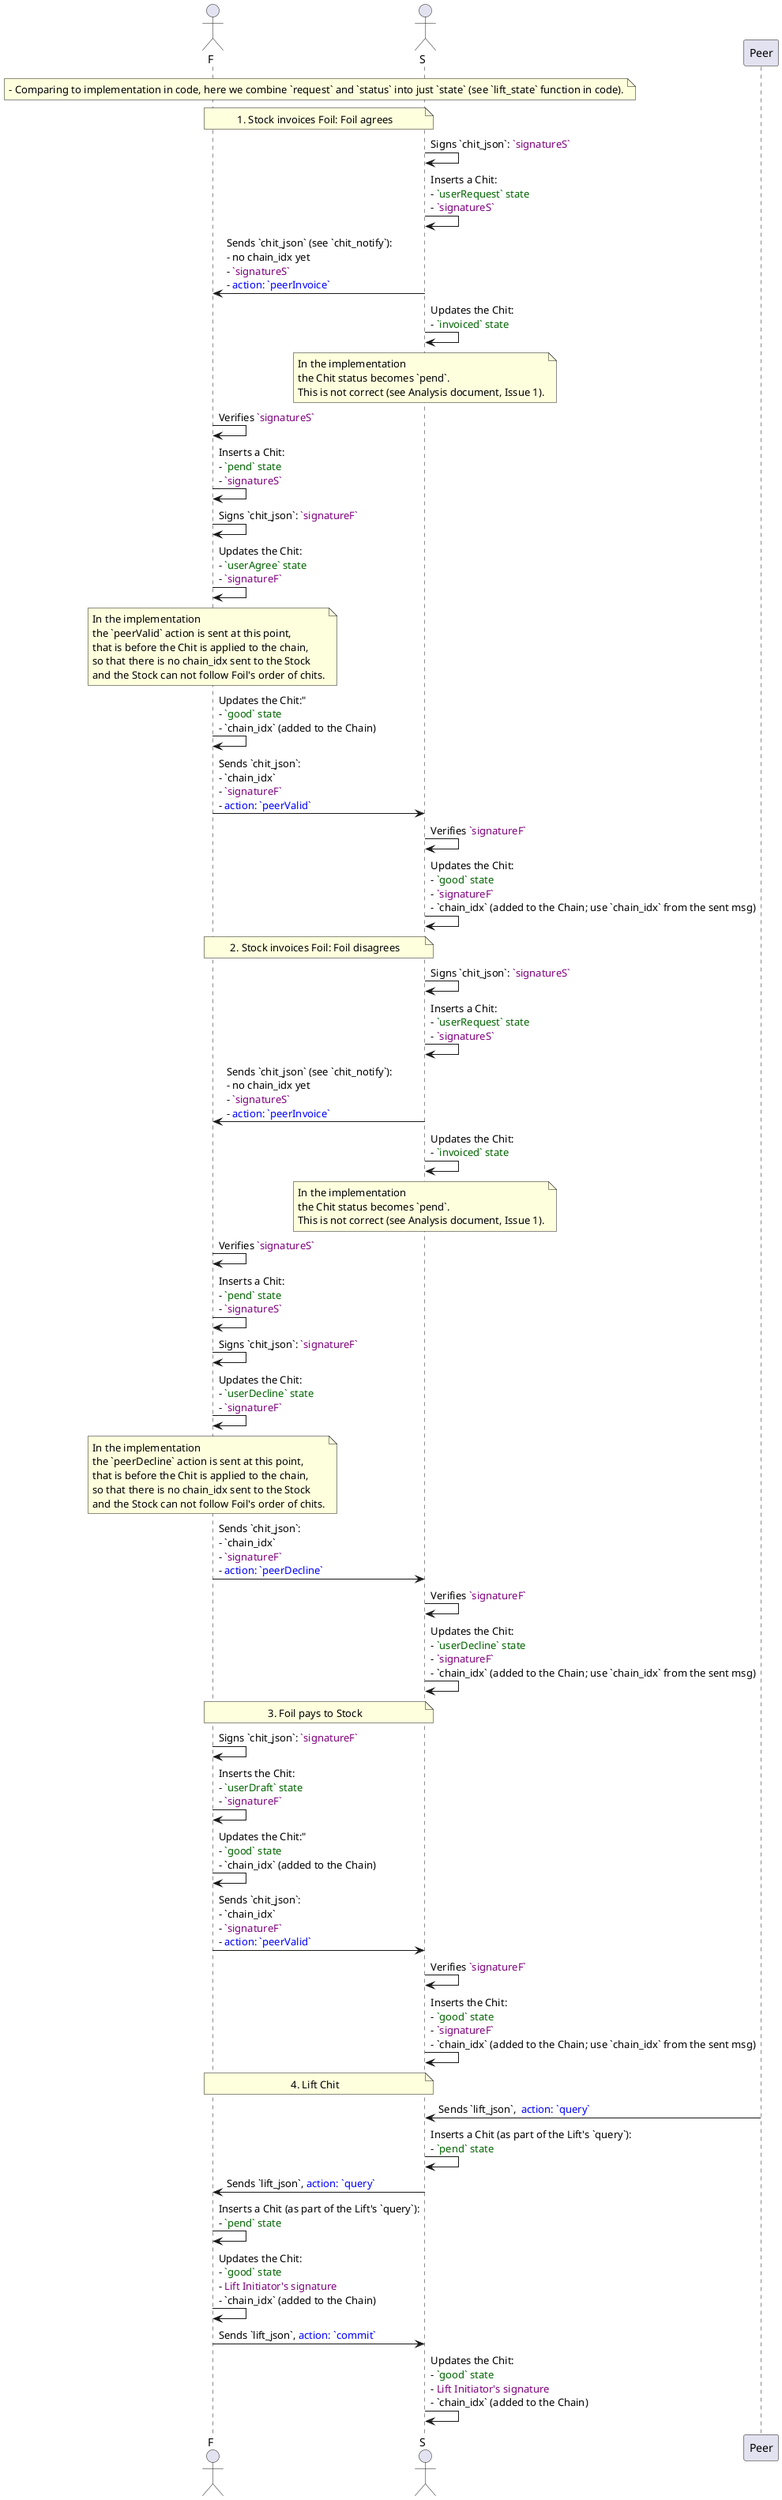 @startuml
actor F
actor S

note over S, F
- Comparing to implementation in code, here we combine `request` and `status` into just `state` (see `lift_state` function in code).
end note

note over F, S
1. Stock invoices Foil: Foil agrees
end note
S -> S: Signs `chit_json`: <font color=purple>`signatureS`
S -> S: Inserts a Chit:\n- <font color=darkgreen>`userRequest` state\n- <font color=purple>`signatureS`
S -> F: Sends `chit_json` (see `chit_notify`):\n- no chain_idx yet\n- <font color=purple>`signatureS`\n- <font color=blue>action: `peerInvoice`
S -> S: Updates the Chit:\n- <font color=darkgreen>`invoiced` state
note over S
In the implementation
the Chit status becomes `pend`.
This is not correct (see Analysis document, Issue 1).
end note
F -> F: Verifies <font color=purple>`signatureS`
F -> F: Inserts a Chit:\n- <font color=darkgreen>`pend` state\n- <font color=purple>`signatureS`
F -> F: Signs `chit_json`: <font color=purple>`signatureF`
F -> F: Updates the Chit:\n- <font color=darkgreen>`userAgree` state\n- <font color=purple>`signatureF`
note over F
In the implementation
the `peerValid` action is sent at this point,
that is before the Chit is applied to the chain,
so that there is no chain_idx sent to the Stock
and the Stock can not follow Foil's order of chits.
end note
F -> F: Updates the Chit:"\n- <font color=darkgreen>`good` state\n- `chain_idx` (added to the Chain)
F -> S: Sends `chit_json`:\n- `chain_idx`\n- <font color=purple>`signatureF`\n- <font color=blue>action: `peerValid`
S -> S: Verifies <font color=purple>`signatureF`
S -> S: Updates the Chit:\n- <font color=darkgreen>`good` state\n- <font color=purple>`signatureF`\n- `chain_idx` (added to the Chain; use `chain_idx` from the sent msg)

note over F, S
2. Stock invoices Foil: Foil disagrees
end note
S -> S: Signs `chit_json`: <font color=purple>`signatureS`
S -> S: Inserts a Chit:\n- <font color=darkgreen>`userRequest` state\n- <font color=purple>`signatureS`
S -> F: Sends `chit_json` (see `chit_notify`):\n- no chain_idx yet\n- <font color=purple>`signatureS`\n- <font color=blue>action: `peerInvoice`
S -> S: Updates the Chit:\n- <font color=darkgreen>`invoiced` state
note over S
In the implementation
the Chit status becomes `pend`.
This is not correct (see Analysis document, Issue 1).
end note
F -> F: Verifies <font color=purple>`signatureS`
F -> F: Inserts a Chit:\n- <font color=darkgreen>`pend` state\n- <font color=purple>`signatureS`
F -> F: Signs `chit_json`: <font color=purple>`signatureF`
F -> F: Updates the Chit:\n- <font color=darkgreen>`userDecline` state\n- <font color=purple>`signatureF`
note over F
In the implementation
the `peerDecline` action is sent at this point,
that is before the Chit is applied to the chain,
so that there is no chain_idx sent to the Stock
and the Stock can not follow Foil's order of chits.
end note
F -> S: Sends `chit_json`:\n- `chain_idx`\n- <font color=purple>`signatureF`\n- <font color=blue>action: `peerDecline`
S -> S: Verifies <font color=purple>`signatureF`
S -> S: Updates the Chit:\n- <font color=darkgreen>`userDecline` state\n- <font color=purple>`signatureF`\n- `chain_idx` (added to the Chain; use `chain_idx` from the sent msg)


note over F, S
3. Foil pays to Stock
end note
F -> F: Signs `chit_json`: <font color=purple>`signatureF`
F -> F: Inserts the Chit:\n- <font color=darkgreen>`userDraft` state\n- <font color=purple>`signatureF`
F -> F: Updates the Chit:"\n- <font color=darkgreen>`good` state\n- `chain_idx` (added to the Chain)
F -> S: Sends `chit_json`:\n- `chain_idx`\n- <font color=purple>`signatureF`\n- <font color=blue>action: `peerValid`
S -> S: Verifies <font color=purple>`signatureF`
S -> S: Inserts the Chit:\n- <font color=darkgreen>`good` state\n- <font color=purple>`signatureF`\n- `chain_idx` (added to the Chain; use `chain_idx` from the sent msg)


note over F, S
4. Lift Chit
end note
Peer -> S: Sends `lift_json`, <font color=blue> action: `query`
S -> S: Inserts a Chit (as part of the Lift's `query`):\n- <font color=darkgreen>`pend` state
S -> F: Sends `lift_json`, <font color=blue>action: `query`
F -> F: Inserts a Chit (as part of the Lift's `query`):\n- <font color=darkgreen>`pend` state

F -> F: Updates the Chit:\n- <font color=darkgreen>`good` state\n- <font color=purple>Lift Initiator's signature\n- `chain_idx` (added to the Chain)
F -> S: Sends `lift_json`, <font color=blue>action: `commit`
S -> S: Updates the Chit:\n- <font color=darkgreen>`good` state\n- <font color=purple>Lift Initiator's signature\n- `chain_idx` (added to the Chain)


@enduml